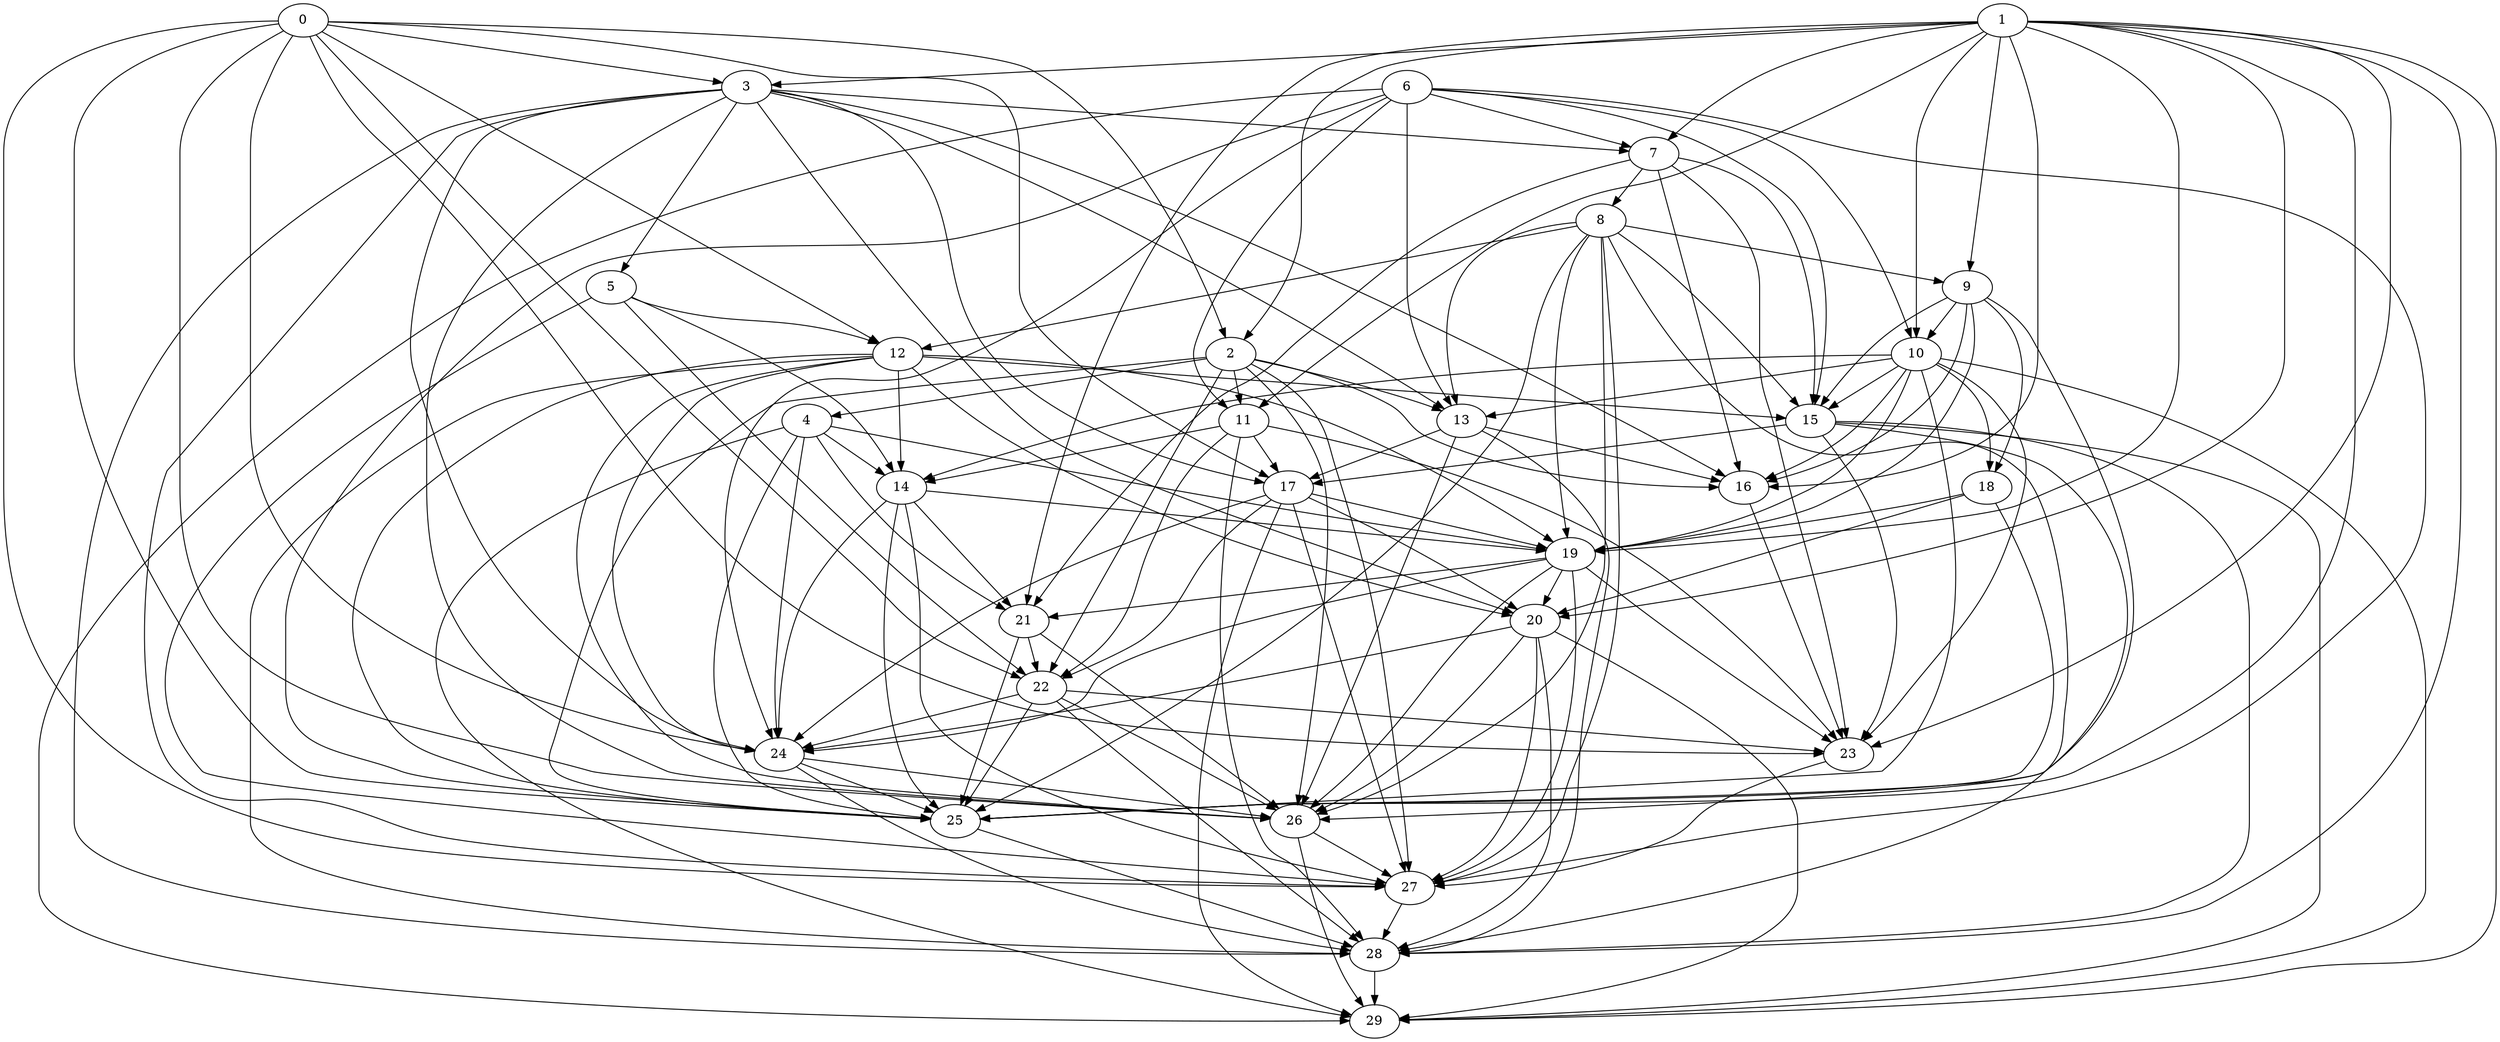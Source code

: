 digraph "Random_Nodes_30_Density_5.17_CCR_2.01_WeightType_Random_GB" {
	graph ["Duplicate states"=0,
		GraphType=Random,
		"Max states in OPEN"=0,
		Modes="120000ms; topo-ordered tasks, ; Pruning: task equivalence, fixed order ready list, ; F-value: ; Optimisation: best schedule length (\
SL) optimisation on equal, ",
		NumberOfTasks=30,
		"Pruned using list schedule length"=446410,
		"States removed from OPEN"=0,
		TargetSystem="Homogeneous-2",
		"Time to schedule (ms)"=1351,
		"Total idle time"=47,
		"Total schedule length"=273,
		"Total sequential time"=444,
		"Total states created"=1072755
	];
	0	["Finish time"=15,
		Processor=0,
		"Start time"=0,
		Weight=15];
	3	["Finish time"=25,
		Processor=1,
		"Start time"=21,
		Weight=4];
	0 -> 3	[Weight=5];
	2	["Finish time"=32,
		Processor=0,
		"Start time"=15,
		Weight=17];
	0 -> 2	[Weight=4];
	12	["Finish time"=91,
		Processor=0,
		"Start time"=71,
		Weight=20];
	0 -> 12	[Weight=2];
	17	["Finish time"=130,
		Processor=1,
		"Start time"=110,
		Weight=20];
	0 -> 17	[Weight=8];
	22	["Finish time"=182,
		Processor=1,
		"Start time"=160,
		Weight=22];
	0 -> 22	[Weight=3];
	24	["Finish time"=204,
		Processor=1,
		"Start time"=182,
		Weight=22];
	0 -> 24	[Weight=8];
	26	["Finish time"=224,
		Processor=1,
		"Start time"=204,
		Weight=20];
	0 -> 26	[Weight=4];
	23	["Finish time"=209,
		Processor=0,
		"Start time"=192,
		Weight=17];
	0 -> 23	[Weight=2];
	27	["Finish time"=241,
		Processor=1,
		"Start time"=224,
		Weight=17];
	0 -> 27	[Weight=10];
	25	["Finish time"=218,
		Processor=0,
		"Start time"=209,
		Weight=9];
	0 -> 25	[Weight=5];
	1	["Finish time"=4,
		Processor=1,
		"Start time"=0,
		Weight=4];
	1 -> 3	[Weight=7];
	7	["Finish time"=42,
		Processor=1,
		"Start time"=25,
		Weight=17];
	1 -> 7	[Weight=2];
	9	["Finish time"=77,
		Processor=1,
		"Start time"=64,
		Weight=13];
	1 -> 9	[Weight=2];
	1 -> 2	[Weight=10];
	10	["Finish time"=84,
		Processor=1,
		"Start time"=77,
		Weight=7];
	1 -> 10	[Weight=2];
	11	["Finish time"=49,
		Processor=0,
		"Start time"=45,
		Weight=4];
	1 -> 11	[Weight=10];
	19	["Finish time"=147,
		Processor=1,
		"Start time"=130,
		Weight=17];
	1 -> 19	[Weight=6];
	21	["Finish time"=160,
		Processor=1,
		"Start time"=147,
		Weight=13];
	1 -> 21	[Weight=2];
	20	["Finish time"=161,
		Processor=0,
		"Start time"=152,
		Weight=9];
	1 -> 20	[Weight=4];
	16	["Finish time"=136,
		Processor=0,
		"Start time"=119,
		Weight=17];
	1 -> 16	[Weight=6];
	1 -> 23	[Weight=10];
	1 -> 25	[Weight=4];
	28	["Finish time"=256,
		Processor=1,
		"Start time"=241,
		Weight=15];
	1 -> 28	[Weight=2];
	29	["Finish time"=273,
		Processor=1,
		"Start time"=256,
		Weight=17];
	1 -> 29	[Weight=7];
	6	["Finish time"=21,
		Processor=1,
		"Start time"=4,
		Weight=17];
	6 -> 7	[Weight=5];
	6 -> 10	[Weight=2];
	13	["Finish time"=101,
		Processor=1,
		"Start time"=84,
		Weight=17];
	6 -> 13	[Weight=5];
	15	["Finish time"=110,
		Processor=1,
		"Start time"=101,
		Weight=9];
	6 -> 15	[Weight=3];
	6 -> 11	[Weight=3];
	6 -> 24	[Weight=5];
	6 -> 27	[Weight=10];
	6 -> 25	[Weight=4];
	6 -> 29	[Weight=2];
	3 -> 7	[Weight=7];
	5	["Finish time"=71,
		Processor=0,
		"Start time"=49,
		Weight=22];
	3 -> 5	[Weight=9];
	3 -> 13	[Weight=5];
	3 -> 17	[Weight=8];
	3 -> 20	[Weight=10];
	3 -> 24	[Weight=6];
	3 -> 16	[Weight=7];
	3 -> 26	[Weight=4];
	3 -> 27	[Weight=3];
	3 -> 28	[Weight=3];
	8	["Finish time"=64,
		Processor=1,
		"Start time"=42,
		Weight=22];
	7 -> 8	[Weight=6];
	7 -> 15	[Weight=5];
	7 -> 21	[Weight=3];
	7 -> 16	[Weight=6];
	7 -> 23	[Weight=6];
	8 -> 9	[Weight=3];
	8 -> 12	[Weight=3];
	8 -> 13	[Weight=5];
	8 -> 15	[Weight=7];
	8 -> 19	[Weight=2];
	8 -> 26	[Weight=6];
	8 -> 27	[Weight=8];
	8 -> 25	[Weight=10];
	8 -> 28	[Weight=3];
	5 -> 12	[Weight=10];
	14	["Finish time"=119,
		Processor=0,
		"Start time"=102,
		Weight=17];
	5 -> 14	[Weight=6];
	5 -> 22	[Weight=7];
	5 -> 27	[Weight=2];
	9 -> 10	[Weight=7];
	9 -> 15	[Weight=2];
	18	["Finish time"=102,
		Processor=0,
		"Start time"=91,
		Weight=11];
	9 -> 18	[Weight=8];
	9 -> 19	[Weight=10];
	9 -> 16	[Weight=9];
	9 -> 25	[Weight=7];
	2 -> 13	[Weight=6];
	2 -> 11	[Weight=9];
	4	["Finish time"=45,
		Processor=0,
		"Start time"=32,
		Weight=13];
	2 -> 4	[Weight=6];
	2 -> 22	[Weight=3];
	2 -> 16	[Weight=8];
	2 -> 26	[Weight=5];
	2 -> 27	[Weight=10];
	2 -> 25	[Weight=3];
	12 -> 15	[Weight=10];
	12 -> 14	[Weight=6];
	12 -> 19	[Weight=2];
	12 -> 20	[Weight=7];
	12 -> 24	[Weight=8];
	12 -> 26	[Weight=6];
	12 -> 25	[Weight=4];
	12 -> 28	[Weight=3];
	10 -> 13	[Weight=6];
	10 -> 15	[Weight=8];
	10 -> 14	[Weight=5];
	10 -> 18	[Weight=6];
	10 -> 19	[Weight=6];
	10 -> 16	[Weight=8];
	10 -> 23	[Weight=7];
	10 -> 25	[Weight=9];
	10 -> 29	[Weight=7];
	13 -> 17	[Weight=5];
	13 -> 16	[Weight=6];
	13 -> 26	[Weight=8];
	13 -> 28	[Weight=2];
	15 -> 17	[Weight=5];
	15 -> 26	[Weight=5];
	15 -> 23	[Weight=2];
	15 -> 28	[Weight=3];
	15 -> 29	[Weight=3];
	11 -> 17	[Weight=8];
	11 -> 14	[Weight=5];
	11 -> 22	[Weight=8];
	11 -> 23	[Weight=6];
	11 -> 28	[Weight=5];
	4 -> 14	[Weight=5];
	4 -> 19	[Weight=7];
	4 -> 21	[Weight=2];
	4 -> 24	[Weight=7];
	4 -> 25	[Weight=3];
	4 -> 29	[Weight=3];
	17 -> 19	[Weight=7];
	17 -> 22	[Weight=10];
	17 -> 20	[Weight=9];
	17 -> 24	[Weight=3];
	17 -> 27	[Weight=10];
	17 -> 29	[Weight=9];
	14 -> 19	[Weight=3];
	14 -> 21	[Weight=3];
	14 -> 24	[Weight=10];
	14 -> 27	[Weight=3];
	14 -> 25	[Weight=10];
	18 -> 19	[Weight=6];
	18 -> 20	[Weight=8];
	18 -> 25	[Weight=5];
	19 -> 21	[Weight=2];
	19 -> 20	[Weight=5];
	19 -> 24	[Weight=9];
	19 -> 26	[Weight=4];
	19 -> 23	[Weight=8];
	19 -> 27	[Weight=9];
	21 -> 22	[Weight=8];
	21 -> 26	[Weight=2];
	21 -> 25	[Weight=10];
	22 -> 24	[Weight=3];
	22 -> 26	[Weight=6];
	22 -> 23	[Weight=10];
	22 -> 25	[Weight=2];
	22 -> 28	[Weight=6];
	20 -> 24	[Weight=10];
	20 -> 26	[Weight=3];
	20 -> 27	[Weight=2];
	20 -> 28	[Weight=9];
	20 -> 29	[Weight=2];
	24 -> 26	[Weight=5];
	24 -> 25	[Weight=4];
	24 -> 28	[Weight=10];
	16 -> 23	[Weight=3];
	26 -> 27	[Weight=5];
	26 -> 29	[Weight=10];
	23 -> 27	[Weight=4];
	27 -> 28	[Weight=4];
	25 -> 28	[Weight=10];
	28 -> 29	[Weight=8];
}
